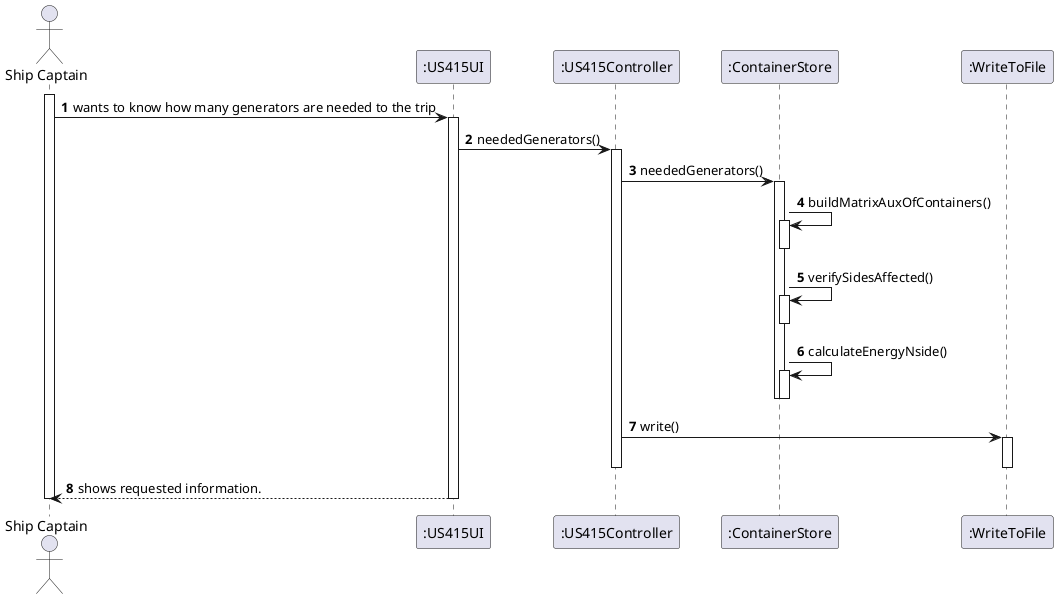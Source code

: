 @startuml
'https://plantuml.com/sequence-diagram

autonumber

actor "Ship Captain" as TM

participant ":US415UI" as SAUI
participant ":US415Controller" as SAC
participant ":ContainerStore" as US
participant ":WriteToFile" as WT



activate TM

TM -> SAUI:  wants to know how many generators are needed to the trip


activate SAUI
SAUI -> SAC: neededGenerators()
activate SAC

SAC -> US: neededGenerators()
activate US
US -> US: buildMatrixAuxOfContainers()
activate US
deactivate US

US -> US: verifySidesAffected()
activate US
deactivate US

US -> US: calculateEnergyNside()
activate US
deactivate US

deactivate US



SAC -> WT: write()
activate WT
deactivate WT

deactivate SAC
SAUI --> TM: shows requested information.

deactivate SAUI
deactivate TM
@enduml